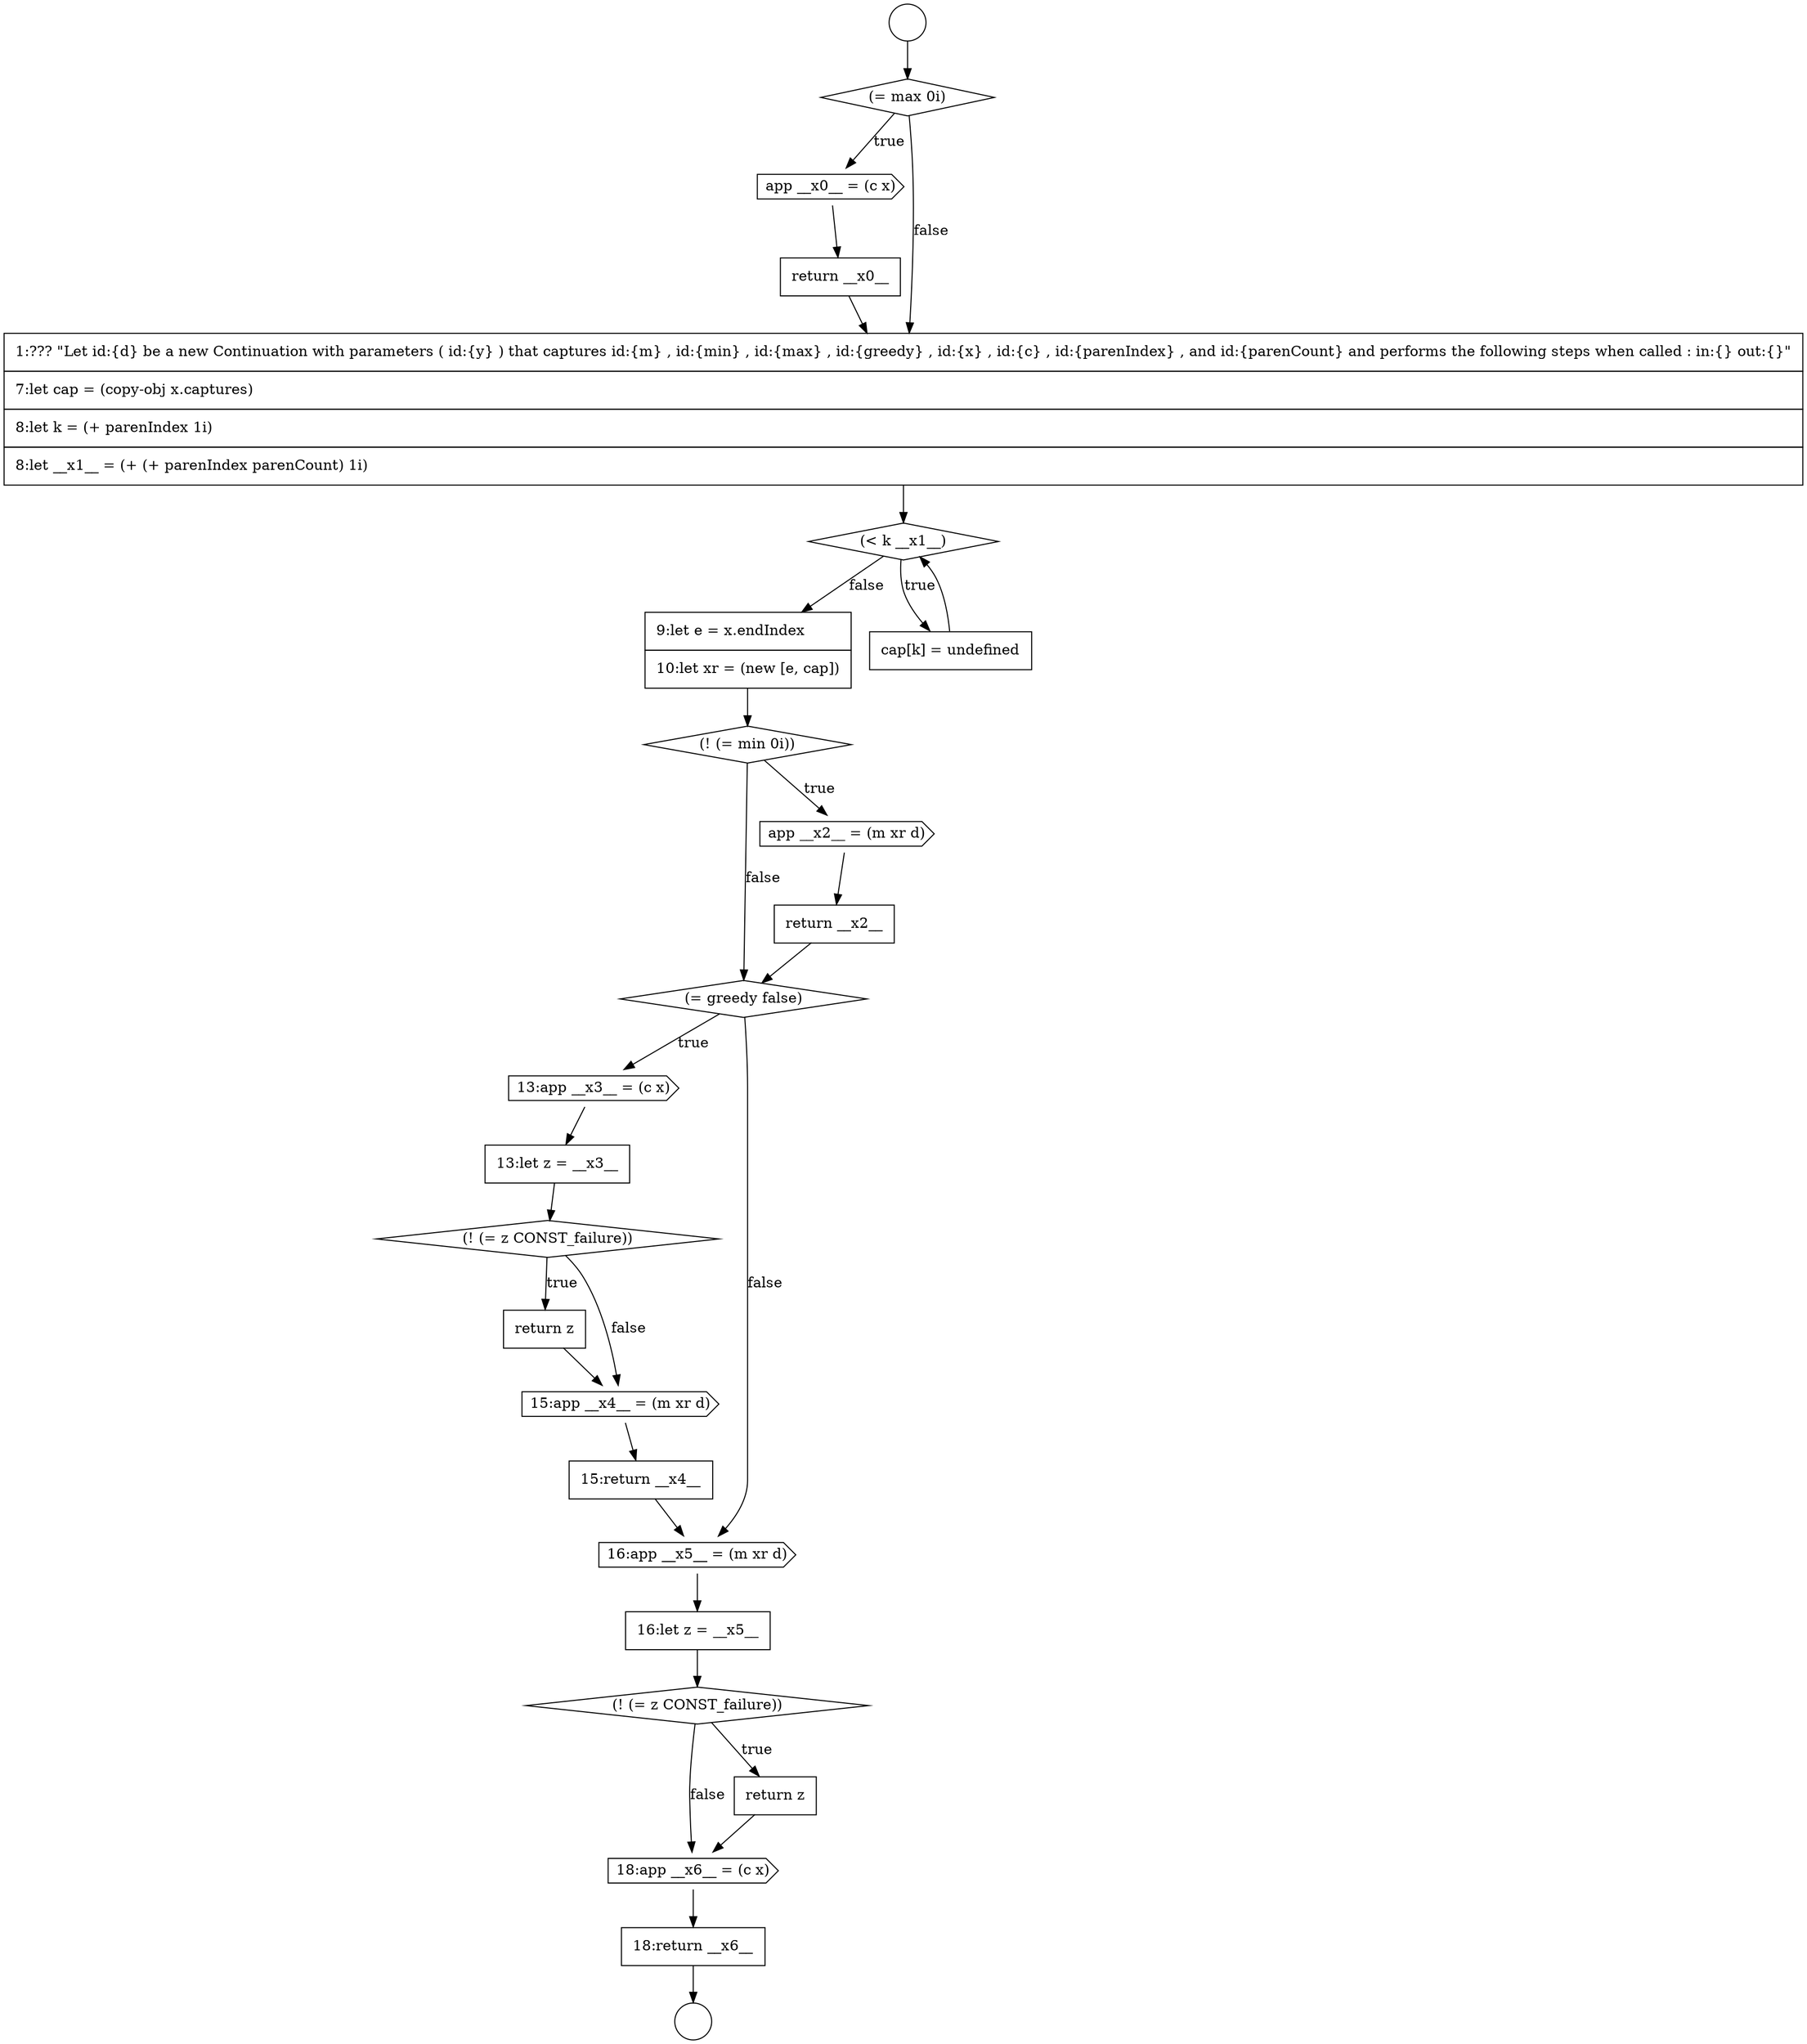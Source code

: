 digraph {
  node14606 [shape=diamond, label=<<font color="black">(= max 0i)</font>> color="black" fillcolor="white" style=filled]
  node14625 [shape=diamond, label=<<font color="black">(! (= z CONST_failure))</font>> color="black" fillcolor="white" style=filled]
  node14617 [shape=cds, label=<<font color="black">13:app __x3__ = (c x)</font>> color="black" fillcolor="white" style=filled]
  node14612 [shape=none, margin=0, label=<<font color="black">
    <table border="0" cellborder="1" cellspacing="0" cellpadding="10">
      <tr><td align="left">9:let e = x.endIndex</td></tr>
      <tr><td align="left">10:let xr = (new [e, cap])</td></tr>
    </table>
  </font>> color="black" fillcolor="white" style=filled]
  node14622 [shape=none, margin=0, label=<<font color="black">
    <table border="0" cellborder="1" cellspacing="0" cellpadding="10">
      <tr><td align="left">15:return __x4__</td></tr>
    </table>
  </font>> color="black" fillcolor="white" style=filled]
  node14605 [shape=circle label=" " color="black" fillcolor="white" style=filled]
  node14620 [shape=none, margin=0, label=<<font color="black">
    <table border="0" cellborder="1" cellspacing="0" cellpadding="10">
      <tr><td align="left">return z</td></tr>
    </table>
  </font>> color="black" fillcolor="white" style=filled]
  node14627 [shape=cds, label=<<font color="black">18:app __x6__ = (c x)</font>> color="black" fillcolor="white" style=filled]
  node14604 [shape=circle label=" " color="black" fillcolor="white" style=filled]
  node14607 [shape=cds, label=<<font color="black">app __x0__ = (c x)</font>> color="black" fillcolor="white" style=filled]
  node14626 [shape=none, margin=0, label=<<font color="black">
    <table border="0" cellborder="1" cellspacing="0" cellpadding="10">
      <tr><td align="left">return z</td></tr>
    </table>
  </font>> color="black" fillcolor="white" style=filled]
  node14618 [shape=none, margin=0, label=<<font color="black">
    <table border="0" cellborder="1" cellspacing="0" cellpadding="10">
      <tr><td align="left">13:let z = __x3__</td></tr>
    </table>
  </font>> color="black" fillcolor="white" style=filled]
  node14615 [shape=none, margin=0, label=<<font color="black">
    <table border="0" cellborder="1" cellspacing="0" cellpadding="10">
      <tr><td align="left">return __x2__</td></tr>
    </table>
  </font>> color="black" fillcolor="white" style=filled]
  node14610 [shape=diamond, label=<<font color="black">(&lt; k __x1__)</font>> color="black" fillcolor="white" style=filled]
  node14621 [shape=cds, label=<<font color="black">15:app __x4__ = (m xr d)</font>> color="black" fillcolor="white" style=filled]
  node14611 [shape=none, margin=0, label=<<font color="black">
    <table border="0" cellborder="1" cellspacing="0" cellpadding="10">
      <tr><td align="left">cap[k] = undefined</td></tr>
    </table>
  </font>> color="black" fillcolor="white" style=filled]
  node14616 [shape=diamond, label=<<font color="black">(= greedy false)</font>> color="black" fillcolor="white" style=filled]
  node14623 [shape=cds, label=<<font color="black">16:app __x5__ = (m xr d)</font>> color="black" fillcolor="white" style=filled]
  node14613 [shape=diamond, label=<<font color="black">(! (= min 0i))</font>> color="black" fillcolor="white" style=filled]
  node14619 [shape=diamond, label=<<font color="black">(! (= z CONST_failure))</font>> color="black" fillcolor="white" style=filled]
  node14608 [shape=none, margin=0, label=<<font color="black">
    <table border="0" cellborder="1" cellspacing="0" cellpadding="10">
      <tr><td align="left">return __x0__</td></tr>
    </table>
  </font>> color="black" fillcolor="white" style=filled]
  node14614 [shape=cds, label=<<font color="black">app __x2__ = (m xr d)</font>> color="black" fillcolor="white" style=filled]
  node14628 [shape=none, margin=0, label=<<font color="black">
    <table border="0" cellborder="1" cellspacing="0" cellpadding="10">
      <tr><td align="left">18:return __x6__</td></tr>
    </table>
  </font>> color="black" fillcolor="white" style=filled]
  node14609 [shape=none, margin=0, label=<<font color="black">
    <table border="0" cellborder="1" cellspacing="0" cellpadding="10">
      <tr><td align="left">1:??? &quot;Let id:{d} be a new Continuation with parameters ( id:{y} ) that captures id:{m} , id:{min} , id:{max} , id:{greedy} , id:{x} , id:{c} , id:{parenIndex} , and id:{parenCount} and performs the following steps when called : in:{} out:{}&quot;</td></tr>
      <tr><td align="left">7:let cap = (copy-obj x.captures)</td></tr>
      <tr><td align="left">8:let k = (+ parenIndex 1i)</td></tr>
      <tr><td align="left">8:let __x1__ = (+ (+ parenIndex parenCount) 1i)</td></tr>
    </table>
  </font>> color="black" fillcolor="white" style=filled]
  node14624 [shape=none, margin=0, label=<<font color="black">
    <table border="0" cellborder="1" cellspacing="0" cellpadding="10">
      <tr><td align="left">16:let z = __x5__</td></tr>
    </table>
  </font>> color="black" fillcolor="white" style=filled]
  node14621 -> node14622 [ color="black"]
  node14628 -> node14605 [ color="black"]
  node14617 -> node14618 [ color="black"]
  node14623 -> node14624 [ color="black"]
  node14615 -> node14616 [ color="black"]
  node14624 -> node14625 [ color="black"]
  node14625 -> node14626 [label=<<font color="black">true</font>> color="black"]
  node14625 -> node14627 [label=<<font color="black">false</font>> color="black"]
  node14612 -> node14613 [ color="black"]
  node14608 -> node14609 [ color="black"]
  node14622 -> node14623 [ color="black"]
  node14626 -> node14627 [ color="black"]
  node14620 -> node14621 [ color="black"]
  node14606 -> node14607 [label=<<font color="black">true</font>> color="black"]
  node14606 -> node14609 [label=<<font color="black">false</font>> color="black"]
  node14609 -> node14610 [ color="black"]
  node14627 -> node14628 [ color="black"]
  node14616 -> node14617 [label=<<font color="black">true</font>> color="black"]
  node14616 -> node14623 [label=<<font color="black">false</font>> color="black"]
  node14613 -> node14614 [label=<<font color="black">true</font>> color="black"]
  node14613 -> node14616 [label=<<font color="black">false</font>> color="black"]
  node14610 -> node14611 [label=<<font color="black">true</font>> color="black"]
  node14610 -> node14612 [label=<<font color="black">false</font>> color="black"]
  node14614 -> node14615 [ color="black"]
  node14619 -> node14620 [label=<<font color="black">true</font>> color="black"]
  node14619 -> node14621 [label=<<font color="black">false</font>> color="black"]
  node14611 -> node14610 [ color="black"]
  node14604 -> node14606 [ color="black"]
  node14607 -> node14608 [ color="black"]
  node14618 -> node14619 [ color="black"]
}
